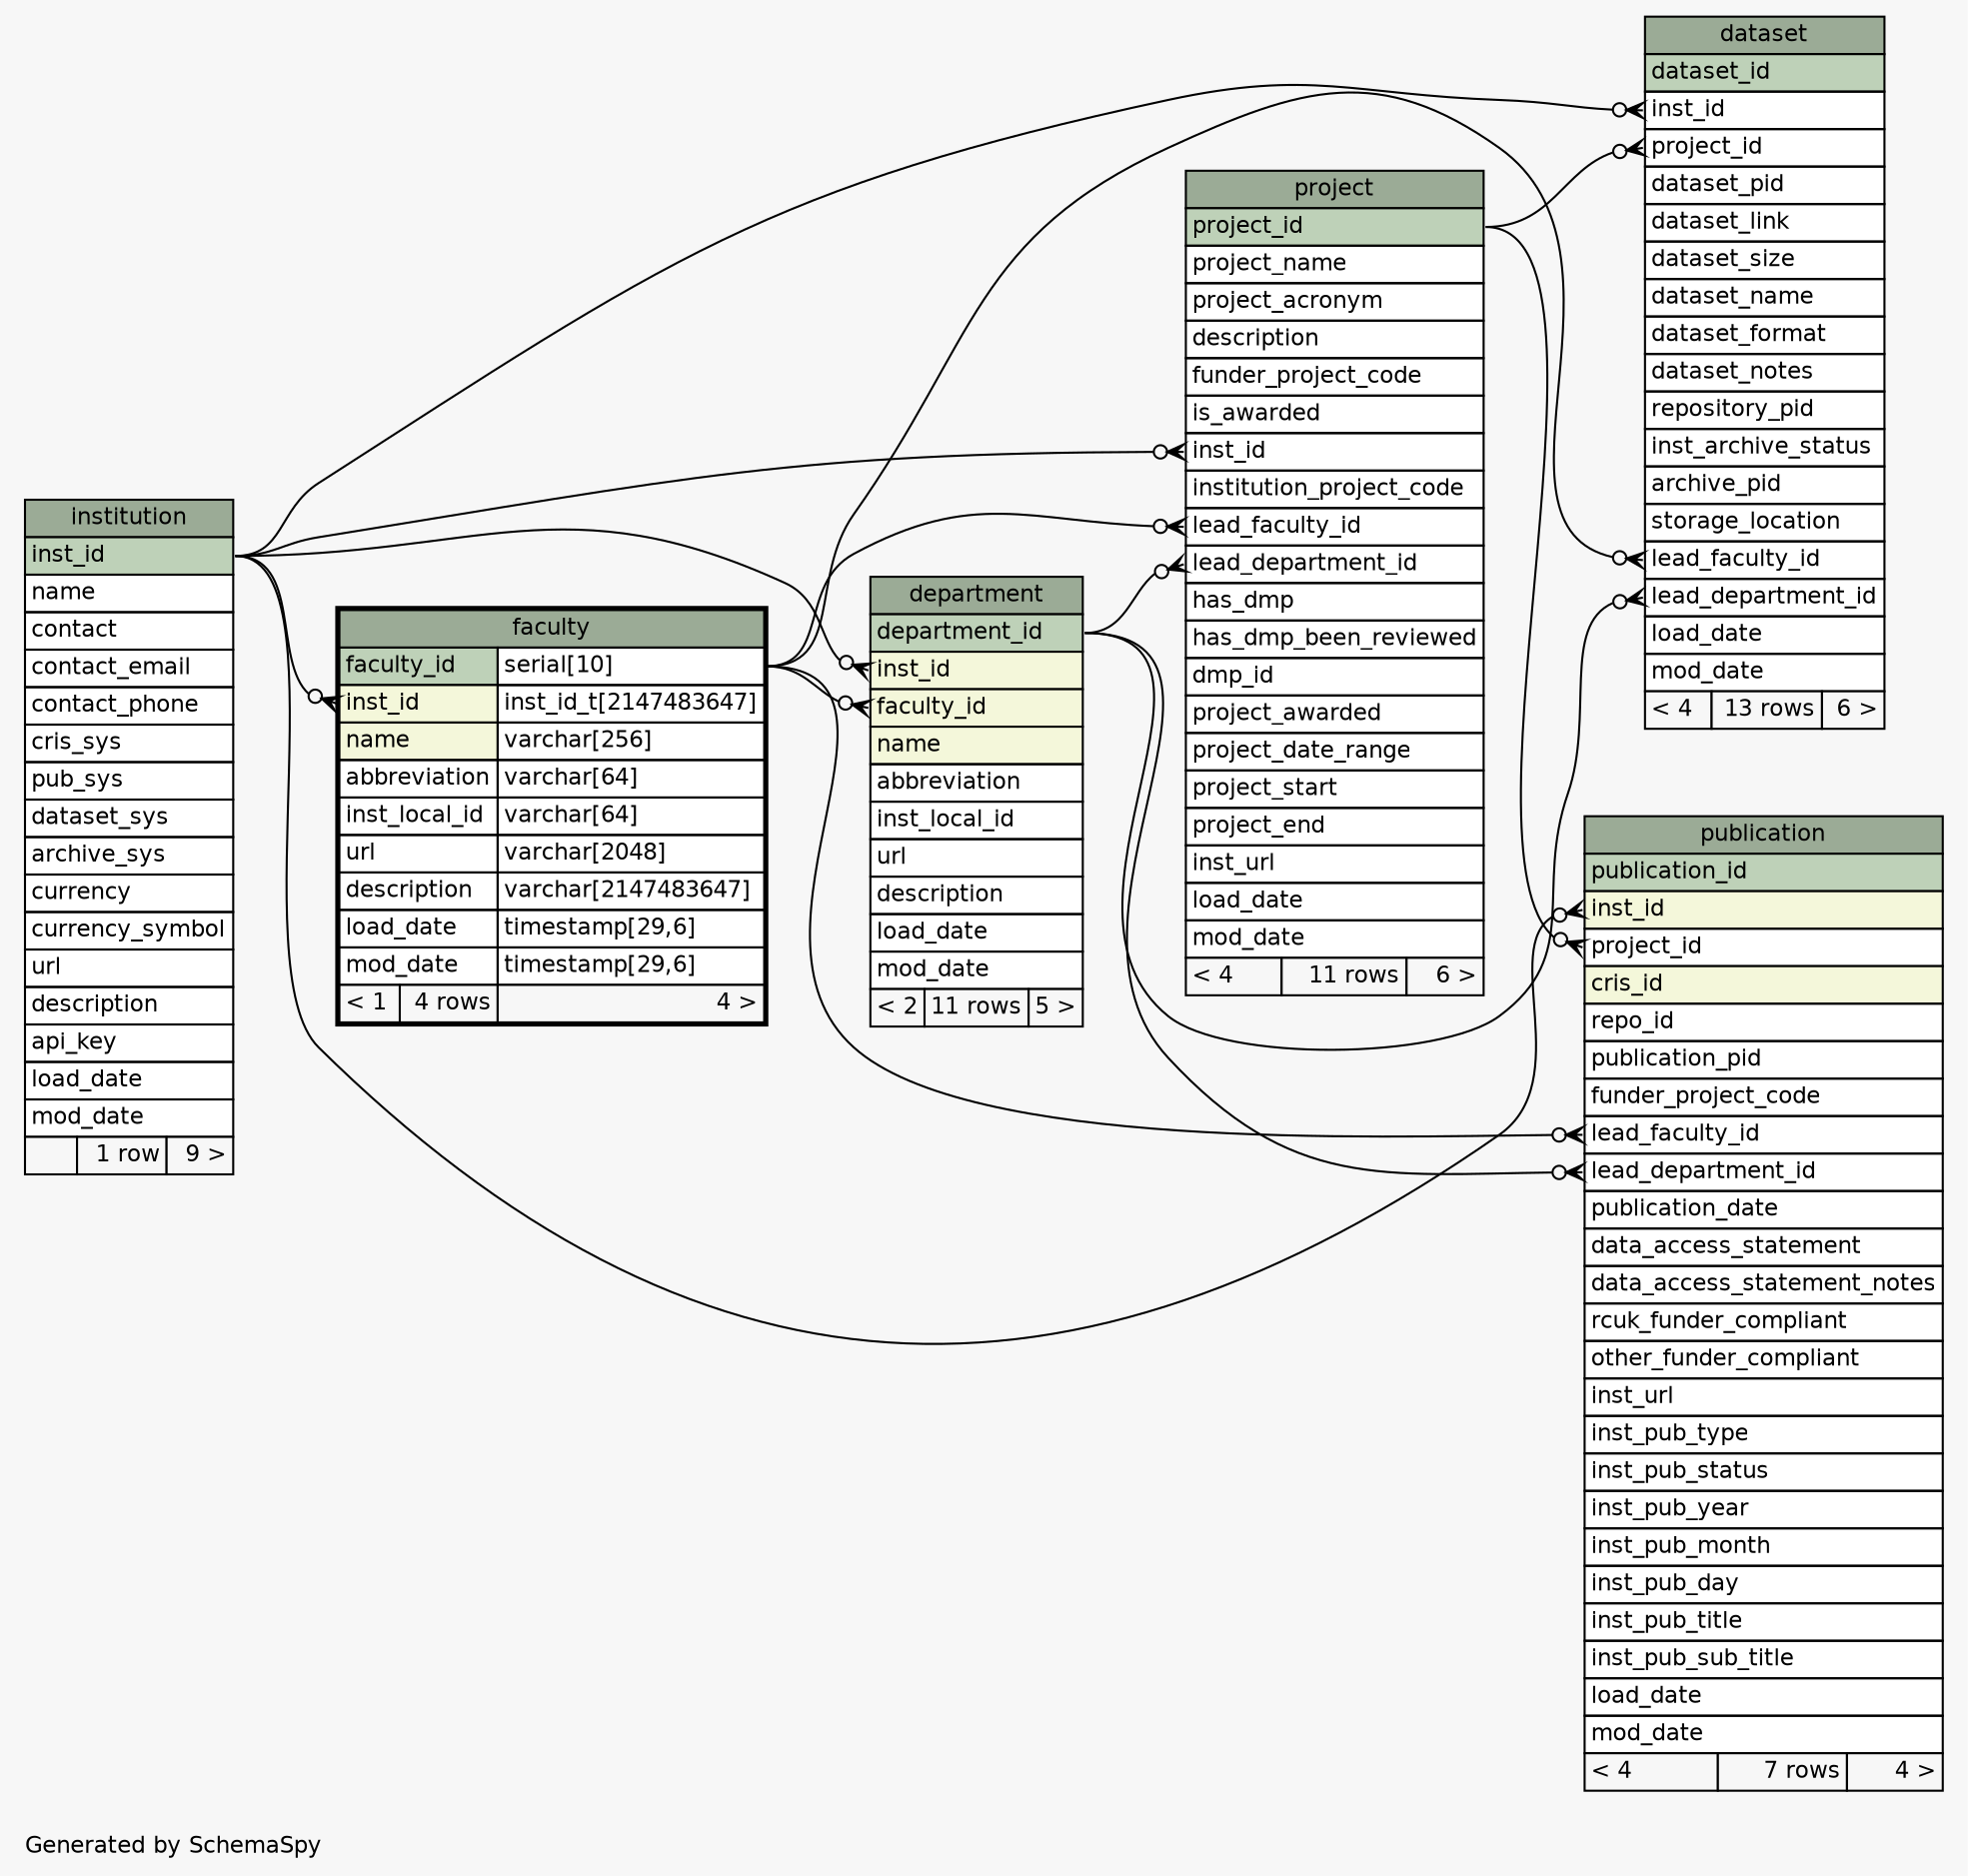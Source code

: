 // dot 2.36.0 on Linux 3.13.0-63-generic
// SchemaSpy rev 590
digraph "oneDegreeRelationshipsDiagram" {
  graph [
    rankdir="RL"
    bgcolor="#f7f7f7"
    label="\nGenerated by SchemaSpy"
    labeljust="l"
    nodesep="0.18"
    ranksep="0.46"
    fontname="Helvetica"
    fontsize="11"
  ];
  node [
    fontname="Helvetica"
    fontsize="11"
    shape="plaintext"
  ];
  edge [
    arrowsize="0.8"
  ];
  "dataset":"inst_id":w -> "institution":"inst_id":e [arrowhead=none dir=back arrowtail=crowodot];
  "dataset":"lead_department_id":w -> "department":"department_id":e [arrowhead=none dir=back arrowtail=crowodot];
  "dataset":"lead_faculty_id":w -> "faculty":"faculty_id.type":e [arrowhead=none dir=back arrowtail=crowodot];
  "dataset":"project_id":w -> "project":"project_id":e [arrowhead=none dir=back arrowtail=crowodot];
  "department":"faculty_id":w -> "faculty":"faculty_id.type":e [arrowhead=none dir=back arrowtail=crowodot];
  "department":"inst_id":w -> "institution":"inst_id":e [arrowhead=none dir=back arrowtail=crowodot];
  "faculty":"inst_id":w -> "institution":"inst_id":e [arrowhead=none dir=back arrowtail=crowodot];
  "project":"inst_id":w -> "institution":"inst_id":e [arrowhead=none dir=back arrowtail=crowodot];
  "project":"lead_department_id":w -> "department":"department_id":e [arrowhead=none dir=back arrowtail=crowodot];
  "project":"lead_faculty_id":w -> "faculty":"faculty_id.type":e [arrowhead=none dir=back arrowtail=crowodot];
  "publication":"inst_id":w -> "institution":"inst_id":e [arrowhead=none dir=back arrowtail=crowodot];
  "publication":"lead_department_id":w -> "department":"department_id":e [arrowhead=none dir=back arrowtail=crowodot];
  "publication":"lead_faculty_id":w -> "faculty":"faculty_id.type":e [arrowhead=none dir=back arrowtail=crowodot];
  "publication":"project_id":w -> "project":"project_id":e [arrowhead=none dir=back arrowtail=crowodot];
  "dataset" [
    label=<
    <TABLE BORDER="0" CELLBORDER="1" CELLSPACING="0" BGCOLOR="#ffffff">
      <TR><TD COLSPAN="3" BGCOLOR="#9bab96" ALIGN="CENTER">dataset</TD></TR>
      <TR><TD PORT="dataset_id" COLSPAN="3" BGCOLOR="#bed1b8" ALIGN="LEFT">dataset_id</TD></TR>
      <TR><TD PORT="inst_id" COLSPAN="3" ALIGN="LEFT">inst_id</TD></TR>
      <TR><TD PORT="project_id" COLSPAN="3" ALIGN="LEFT">project_id</TD></TR>
      <TR><TD PORT="dataset_pid" COLSPAN="3" ALIGN="LEFT">dataset_pid</TD></TR>
      <TR><TD PORT="dataset_link" COLSPAN="3" ALIGN="LEFT">dataset_link</TD></TR>
      <TR><TD PORT="dataset_size" COLSPAN="3" ALIGN="LEFT">dataset_size</TD></TR>
      <TR><TD PORT="dataset_name" COLSPAN="3" ALIGN="LEFT">dataset_name</TD></TR>
      <TR><TD PORT="dataset_format" COLSPAN="3" ALIGN="LEFT">dataset_format</TD></TR>
      <TR><TD PORT="dataset_notes" COLSPAN="3" ALIGN="LEFT">dataset_notes</TD></TR>
      <TR><TD PORT="repository_pid" COLSPAN="3" ALIGN="LEFT">repository_pid</TD></TR>
      <TR><TD PORT="inst_archive_status" COLSPAN="3" ALIGN="LEFT">inst_archive_status</TD></TR>
      <TR><TD PORT="archive_pid" COLSPAN="3" ALIGN="LEFT">archive_pid</TD></TR>
      <TR><TD PORT="storage_location" COLSPAN="3" ALIGN="LEFT">storage_location</TD></TR>
      <TR><TD PORT="lead_faculty_id" COLSPAN="3" ALIGN="LEFT">lead_faculty_id</TD></TR>
      <TR><TD PORT="lead_department_id" COLSPAN="3" ALIGN="LEFT">lead_department_id</TD></TR>
      <TR><TD PORT="load_date" COLSPAN="3" ALIGN="LEFT">load_date</TD></TR>
      <TR><TD PORT="mod_date" COLSPAN="3" ALIGN="LEFT">mod_date</TD></TR>
      <TR><TD ALIGN="LEFT" BGCOLOR="#f7f7f7">&lt; 4</TD><TD ALIGN="RIGHT" BGCOLOR="#f7f7f7">13 rows</TD><TD ALIGN="RIGHT" BGCOLOR="#f7f7f7">6 &gt;</TD></TR>
    </TABLE>>
    URL="dataset.html"
    tooltip="dataset"
  ];
  "department" [
    label=<
    <TABLE BORDER="0" CELLBORDER="1" CELLSPACING="0" BGCOLOR="#ffffff">
      <TR><TD COLSPAN="3" BGCOLOR="#9bab96" ALIGN="CENTER">department</TD></TR>
      <TR><TD PORT="department_id" COLSPAN="3" BGCOLOR="#bed1b8" ALIGN="LEFT">department_id</TD></TR>
      <TR><TD PORT="inst_id" COLSPAN="3" BGCOLOR="#f4f7da" ALIGN="LEFT">inst_id</TD></TR>
      <TR><TD PORT="faculty_id" COLSPAN="3" BGCOLOR="#f4f7da" ALIGN="LEFT">faculty_id</TD></TR>
      <TR><TD PORT="name" COLSPAN="3" BGCOLOR="#f4f7da" ALIGN="LEFT">name</TD></TR>
      <TR><TD PORT="abbreviation" COLSPAN="3" ALIGN="LEFT">abbreviation</TD></TR>
      <TR><TD PORT="inst_local_id" COLSPAN="3" ALIGN="LEFT">inst_local_id</TD></TR>
      <TR><TD PORT="url" COLSPAN="3" ALIGN="LEFT">url</TD></TR>
      <TR><TD PORT="description" COLSPAN="3" ALIGN="LEFT">description</TD></TR>
      <TR><TD PORT="load_date" COLSPAN="3" ALIGN="LEFT">load_date</TD></TR>
      <TR><TD PORT="mod_date" COLSPAN="3" ALIGN="LEFT">mod_date</TD></TR>
      <TR><TD ALIGN="LEFT" BGCOLOR="#f7f7f7">&lt; 2</TD><TD ALIGN="RIGHT" BGCOLOR="#f7f7f7">11 rows</TD><TD ALIGN="RIGHT" BGCOLOR="#f7f7f7">5 &gt;</TD></TR>
    </TABLE>>
    URL="department.html"
    tooltip="department"
  ];
  "faculty" [
    label=<
    <TABLE BORDER="2" CELLBORDER="1" CELLSPACING="0" BGCOLOR="#ffffff">
      <TR><TD COLSPAN="3" BGCOLOR="#9bab96" ALIGN="CENTER">faculty</TD></TR>
      <TR><TD PORT="faculty_id" COLSPAN="2" BGCOLOR="#bed1b8" ALIGN="LEFT">faculty_id</TD><TD PORT="faculty_id.type" ALIGN="LEFT">serial[10]</TD></TR>
      <TR><TD PORT="inst_id" COLSPAN="2" BGCOLOR="#f4f7da" ALIGN="LEFT">inst_id</TD><TD PORT="inst_id.type" ALIGN="LEFT">inst_id_t[2147483647]</TD></TR>
      <TR><TD PORT="name" COLSPAN="2" BGCOLOR="#f4f7da" ALIGN="LEFT">name</TD><TD PORT="name.type" ALIGN="LEFT">varchar[256]</TD></TR>
      <TR><TD PORT="abbreviation" COLSPAN="2" ALIGN="LEFT">abbreviation</TD><TD PORT="abbreviation.type" ALIGN="LEFT">varchar[64]</TD></TR>
      <TR><TD PORT="inst_local_id" COLSPAN="2" ALIGN="LEFT">inst_local_id</TD><TD PORT="inst_local_id.type" ALIGN="LEFT">varchar[64]</TD></TR>
      <TR><TD PORT="url" COLSPAN="2" ALIGN="LEFT">url</TD><TD PORT="url.type" ALIGN="LEFT">varchar[2048]</TD></TR>
      <TR><TD PORT="description" COLSPAN="2" ALIGN="LEFT">description</TD><TD PORT="description.type" ALIGN="LEFT">varchar[2147483647]</TD></TR>
      <TR><TD PORT="load_date" COLSPAN="2" ALIGN="LEFT">load_date</TD><TD PORT="load_date.type" ALIGN="LEFT">timestamp[29,6]</TD></TR>
      <TR><TD PORT="mod_date" COLSPAN="2" ALIGN="LEFT">mod_date</TD><TD PORT="mod_date.type" ALIGN="LEFT">timestamp[29,6]</TD></TR>
      <TR><TD ALIGN="LEFT" BGCOLOR="#f7f7f7">&lt; 1</TD><TD ALIGN="RIGHT" BGCOLOR="#f7f7f7">4 rows</TD><TD ALIGN="RIGHT" BGCOLOR="#f7f7f7">4 &gt;</TD></TR>
    </TABLE>>
    URL="faculty.html"
    tooltip="faculty"
  ];
  "institution" [
    label=<
    <TABLE BORDER="0" CELLBORDER="1" CELLSPACING="0" BGCOLOR="#ffffff">
      <TR><TD COLSPAN="3" BGCOLOR="#9bab96" ALIGN="CENTER">institution</TD></TR>
      <TR><TD PORT="inst_id" COLSPAN="3" BGCOLOR="#bed1b8" ALIGN="LEFT">inst_id</TD></TR>
      <TR><TD PORT="name" COLSPAN="3" ALIGN="LEFT">name</TD></TR>
      <TR><TD PORT="contact" COLSPAN="3" ALIGN="LEFT">contact</TD></TR>
      <TR><TD PORT="contact_email" COLSPAN="3" ALIGN="LEFT">contact_email</TD></TR>
      <TR><TD PORT="contact_phone" COLSPAN="3" ALIGN="LEFT">contact_phone</TD></TR>
      <TR><TD PORT="cris_sys" COLSPAN="3" ALIGN="LEFT">cris_sys</TD></TR>
      <TR><TD PORT="pub_sys" COLSPAN="3" ALIGN="LEFT">pub_sys</TD></TR>
      <TR><TD PORT="dataset_sys" COLSPAN="3" ALIGN="LEFT">dataset_sys</TD></TR>
      <TR><TD PORT="archive_sys" COLSPAN="3" ALIGN="LEFT">archive_sys</TD></TR>
      <TR><TD PORT="currency" COLSPAN="3" ALIGN="LEFT">currency</TD></TR>
      <TR><TD PORT="currency_symbol" COLSPAN="3" ALIGN="LEFT">currency_symbol</TD></TR>
      <TR><TD PORT="url" COLSPAN="3" ALIGN="LEFT">url</TD></TR>
      <TR><TD PORT="description" COLSPAN="3" ALIGN="LEFT">description</TD></TR>
      <TR><TD PORT="api_key" COLSPAN="3" ALIGN="LEFT">api_key</TD></TR>
      <TR><TD PORT="load_date" COLSPAN="3" ALIGN="LEFT">load_date</TD></TR>
      <TR><TD PORT="mod_date" COLSPAN="3" ALIGN="LEFT">mod_date</TD></TR>
      <TR><TD ALIGN="LEFT" BGCOLOR="#f7f7f7">  </TD><TD ALIGN="RIGHT" BGCOLOR="#f7f7f7">1 row</TD><TD ALIGN="RIGHT" BGCOLOR="#f7f7f7">9 &gt;</TD></TR>
    </TABLE>>
    URL="institution.html"
    tooltip="institution"
  ];
  "project" [
    label=<
    <TABLE BORDER="0" CELLBORDER="1" CELLSPACING="0" BGCOLOR="#ffffff">
      <TR><TD COLSPAN="3" BGCOLOR="#9bab96" ALIGN="CENTER">project</TD></TR>
      <TR><TD PORT="project_id" COLSPAN="3" BGCOLOR="#bed1b8" ALIGN="LEFT">project_id</TD></TR>
      <TR><TD PORT="project_name" COLSPAN="3" ALIGN="LEFT">project_name</TD></TR>
      <TR><TD PORT="project_acronym" COLSPAN="3" ALIGN="LEFT">project_acronym</TD></TR>
      <TR><TD PORT="description" COLSPAN="3" ALIGN="LEFT">description</TD></TR>
      <TR><TD PORT="funder_project_code" COLSPAN="3" ALIGN="LEFT">funder_project_code</TD></TR>
      <TR><TD PORT="is_awarded" COLSPAN="3" ALIGN="LEFT">is_awarded</TD></TR>
      <TR><TD PORT="inst_id" COLSPAN="3" ALIGN="LEFT">inst_id</TD></TR>
      <TR><TD PORT="institution_project_code" COLSPAN="3" ALIGN="LEFT">institution_project_code</TD></TR>
      <TR><TD PORT="lead_faculty_id" COLSPAN="3" ALIGN="LEFT">lead_faculty_id</TD></TR>
      <TR><TD PORT="lead_department_id" COLSPAN="3" ALIGN="LEFT">lead_department_id</TD></TR>
      <TR><TD PORT="has_dmp" COLSPAN="3" ALIGN="LEFT">has_dmp</TD></TR>
      <TR><TD PORT="has_dmp_been_reviewed" COLSPAN="3" ALIGN="LEFT">has_dmp_been_reviewed</TD></TR>
      <TR><TD PORT="dmp_id" COLSPAN="3" ALIGN="LEFT">dmp_id</TD></TR>
      <TR><TD PORT="project_awarded" COLSPAN="3" ALIGN="LEFT">project_awarded</TD></TR>
      <TR><TD PORT="project_date_range" COLSPAN="3" ALIGN="LEFT">project_date_range</TD></TR>
      <TR><TD PORT="project_start" COLSPAN="3" ALIGN="LEFT">project_start</TD></TR>
      <TR><TD PORT="project_end" COLSPAN="3" ALIGN="LEFT">project_end</TD></TR>
      <TR><TD PORT="inst_url" COLSPAN="3" ALIGN="LEFT">inst_url</TD></TR>
      <TR><TD PORT="load_date" COLSPAN="3" ALIGN="LEFT">load_date</TD></TR>
      <TR><TD PORT="mod_date" COLSPAN="3" ALIGN="LEFT">mod_date</TD></TR>
      <TR><TD ALIGN="LEFT" BGCOLOR="#f7f7f7">&lt; 4</TD><TD ALIGN="RIGHT" BGCOLOR="#f7f7f7">11 rows</TD><TD ALIGN="RIGHT" BGCOLOR="#f7f7f7">6 &gt;</TD></TR>
    </TABLE>>
    URL="project.html"
    tooltip="project"
  ];
  "publication" [
    label=<
    <TABLE BORDER="0" CELLBORDER="1" CELLSPACING="0" BGCOLOR="#ffffff">
      <TR><TD COLSPAN="3" BGCOLOR="#9bab96" ALIGN="CENTER">publication</TD></TR>
      <TR><TD PORT="publication_id" COLSPAN="3" BGCOLOR="#bed1b8" ALIGN="LEFT">publication_id</TD></TR>
      <TR><TD PORT="inst_id" COLSPAN="3" BGCOLOR="#f4f7da" ALIGN="LEFT">inst_id</TD></TR>
      <TR><TD PORT="project_id" COLSPAN="3" ALIGN="LEFT">project_id</TD></TR>
      <TR><TD PORT="cris_id" COLSPAN="3" BGCOLOR="#f4f7da" ALIGN="LEFT">cris_id</TD></TR>
      <TR><TD PORT="repo_id" COLSPAN="3" ALIGN="LEFT">repo_id</TD></TR>
      <TR><TD PORT="publication_pid" COLSPAN="3" ALIGN="LEFT">publication_pid</TD></TR>
      <TR><TD PORT="funder_project_code" COLSPAN="3" ALIGN="LEFT">funder_project_code</TD></TR>
      <TR><TD PORT="lead_faculty_id" COLSPAN="3" ALIGN="LEFT">lead_faculty_id</TD></TR>
      <TR><TD PORT="lead_department_id" COLSPAN="3" ALIGN="LEFT">lead_department_id</TD></TR>
      <TR><TD PORT="publication_date" COLSPAN="3" ALIGN="LEFT">publication_date</TD></TR>
      <TR><TD PORT="data_access_statement" COLSPAN="3" ALIGN="LEFT">data_access_statement</TD></TR>
      <TR><TD PORT="data_access_statement_notes" COLSPAN="3" ALIGN="LEFT">data_access_statement_notes</TD></TR>
      <TR><TD PORT="rcuk_funder_compliant" COLSPAN="3" ALIGN="LEFT">rcuk_funder_compliant</TD></TR>
      <TR><TD PORT="other_funder_compliant" COLSPAN="3" ALIGN="LEFT">other_funder_compliant</TD></TR>
      <TR><TD PORT="inst_url" COLSPAN="3" ALIGN="LEFT">inst_url</TD></TR>
      <TR><TD PORT="inst_pub_type" COLSPAN="3" ALIGN="LEFT">inst_pub_type</TD></TR>
      <TR><TD PORT="inst_pub_status" COLSPAN="3" ALIGN="LEFT">inst_pub_status</TD></TR>
      <TR><TD PORT="inst_pub_year" COLSPAN="3" ALIGN="LEFT">inst_pub_year</TD></TR>
      <TR><TD PORT="inst_pub_month" COLSPAN="3" ALIGN="LEFT">inst_pub_month</TD></TR>
      <TR><TD PORT="inst_pub_day" COLSPAN="3" ALIGN="LEFT">inst_pub_day</TD></TR>
      <TR><TD PORT="inst_pub_title" COLSPAN="3" ALIGN="LEFT">inst_pub_title</TD></TR>
      <TR><TD PORT="inst_pub_sub_title" COLSPAN="3" ALIGN="LEFT">inst_pub_sub_title</TD></TR>
      <TR><TD PORT="load_date" COLSPAN="3" ALIGN="LEFT">load_date</TD></TR>
      <TR><TD PORT="mod_date" COLSPAN="3" ALIGN="LEFT">mod_date</TD></TR>
      <TR><TD ALIGN="LEFT" BGCOLOR="#f7f7f7">&lt; 4</TD><TD ALIGN="RIGHT" BGCOLOR="#f7f7f7">7 rows</TD><TD ALIGN="RIGHT" BGCOLOR="#f7f7f7">4 &gt;</TD></TR>
    </TABLE>>
    URL="publication.html"
    tooltip="publication"
  ];
}
